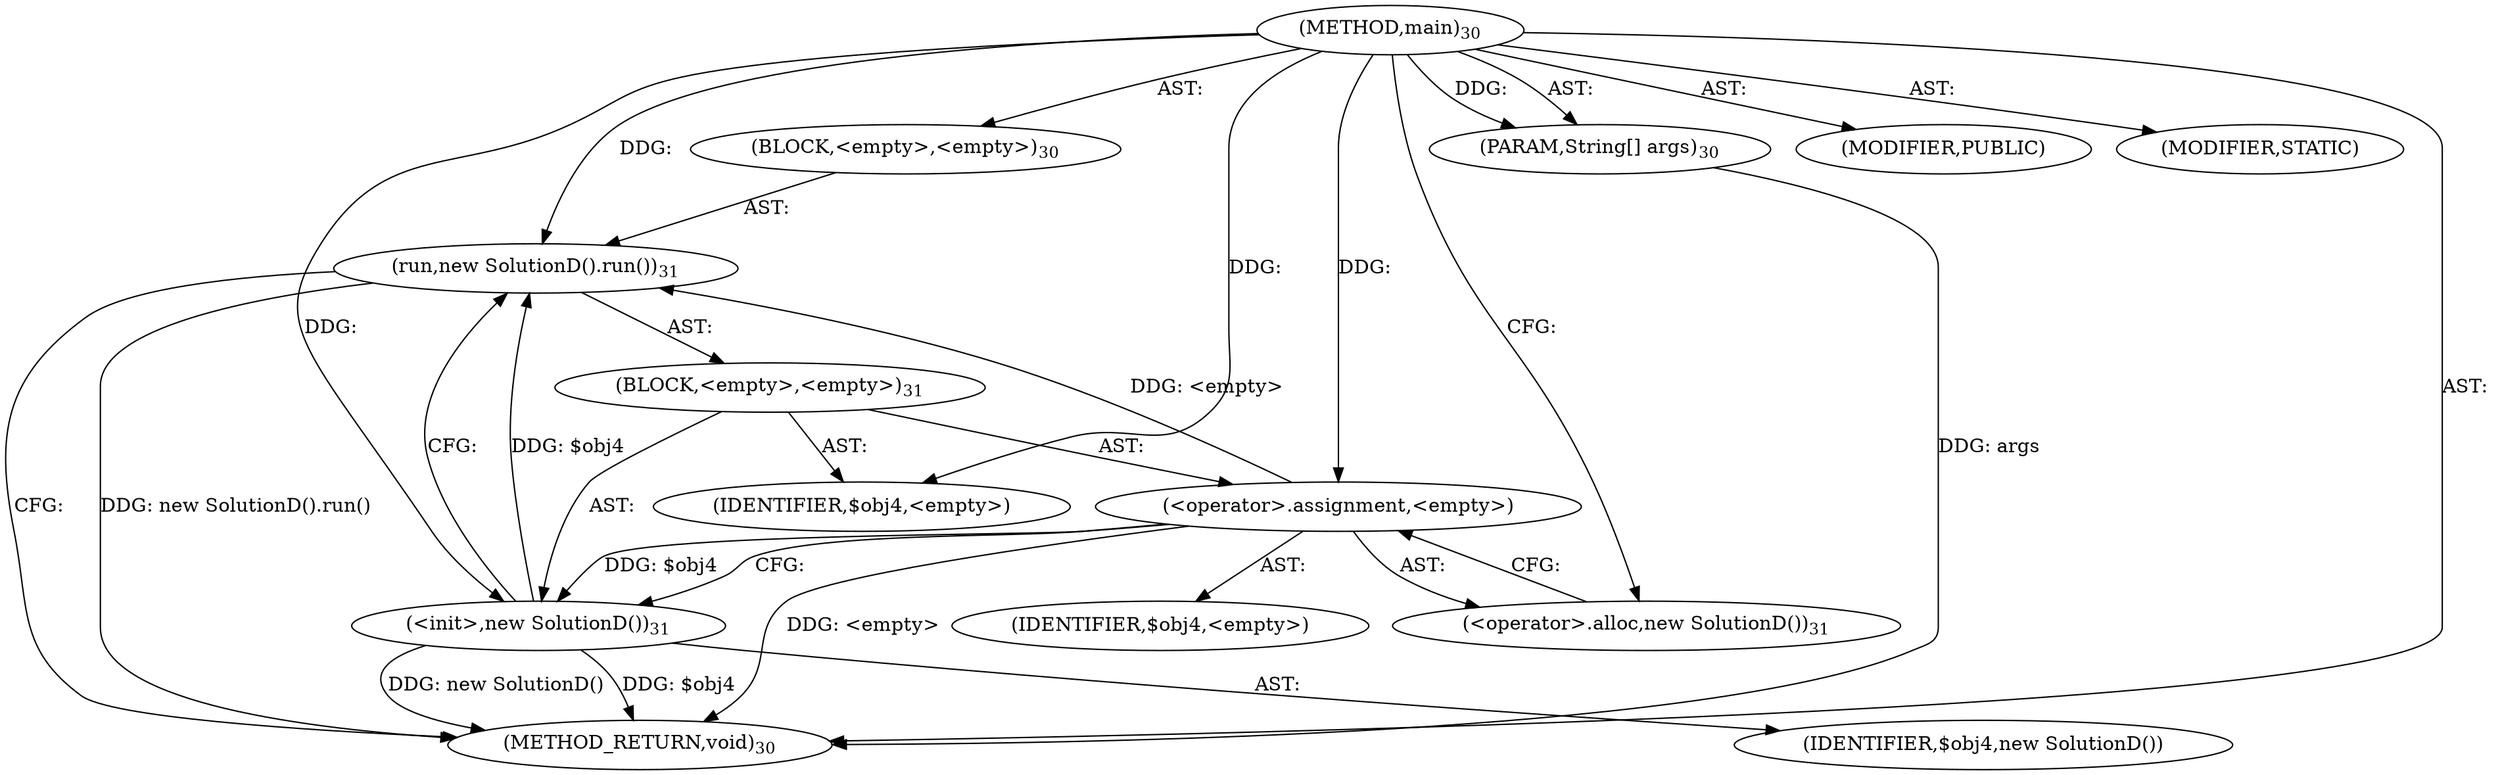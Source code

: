 digraph "main" {  
"126" [label = <(METHOD,main)<SUB>30</SUB>> ]
"127" [label = <(PARAM,String[] args)<SUB>30</SUB>> ]
"128" [label = <(BLOCK,&lt;empty&gt;,&lt;empty&gt;)<SUB>30</SUB>> ]
"129" [label = <(run,new SolutionD().run())<SUB>31</SUB>> ]
"130" [label = <(BLOCK,&lt;empty&gt;,&lt;empty&gt;)<SUB>31</SUB>> ]
"131" [label = <(&lt;operator&gt;.assignment,&lt;empty&gt;)> ]
"132" [label = <(IDENTIFIER,$obj4,&lt;empty&gt;)> ]
"133" [label = <(&lt;operator&gt;.alloc,new SolutionD())<SUB>31</SUB>> ]
"134" [label = <(&lt;init&gt;,new SolutionD())<SUB>31</SUB>> ]
"135" [label = <(IDENTIFIER,$obj4,new SolutionD())> ]
"136" [label = <(IDENTIFIER,$obj4,&lt;empty&gt;)> ]
"137" [label = <(MODIFIER,PUBLIC)> ]
"138" [label = <(MODIFIER,STATIC)> ]
"139" [label = <(METHOD_RETURN,void)<SUB>30</SUB>> ]
  "126" -> "127"  [ label = "AST: "] 
  "126" -> "128"  [ label = "AST: "] 
  "126" -> "137"  [ label = "AST: "] 
  "126" -> "138"  [ label = "AST: "] 
  "126" -> "139"  [ label = "AST: "] 
  "128" -> "129"  [ label = "AST: "] 
  "129" -> "130"  [ label = "AST: "] 
  "130" -> "131"  [ label = "AST: "] 
  "130" -> "134"  [ label = "AST: "] 
  "130" -> "136"  [ label = "AST: "] 
  "131" -> "132"  [ label = "AST: "] 
  "131" -> "133"  [ label = "AST: "] 
  "134" -> "135"  [ label = "AST: "] 
  "129" -> "139"  [ label = "CFG: "] 
  "131" -> "134"  [ label = "CFG: "] 
  "134" -> "129"  [ label = "CFG: "] 
  "133" -> "131"  [ label = "CFG: "] 
  "126" -> "133"  [ label = "CFG: "] 
  "127" -> "139"  [ label = "DDG: args"] 
  "131" -> "139"  [ label = "DDG: &lt;empty&gt;"] 
  "134" -> "139"  [ label = "DDG: $obj4"] 
  "134" -> "139"  [ label = "DDG: new SolutionD()"] 
  "129" -> "139"  [ label = "DDG: new SolutionD().run()"] 
  "126" -> "127"  [ label = "DDG: "] 
  "131" -> "129"  [ label = "DDG: &lt;empty&gt;"] 
  "134" -> "129"  [ label = "DDG: $obj4"] 
  "126" -> "129"  [ label = "DDG: "] 
  "126" -> "131"  [ label = "DDG: "] 
  "126" -> "136"  [ label = "DDG: "] 
  "131" -> "134"  [ label = "DDG: $obj4"] 
  "126" -> "134"  [ label = "DDG: "] 
}
